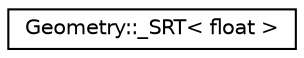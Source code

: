 digraph "Graphical Class Hierarchy"
{
  edge [fontname="Helvetica",fontsize="10",labelfontname="Helvetica",labelfontsize="10"];
  node [fontname="Helvetica",fontsize="10",shape=record];
  rankdir="LR";
  Node1 [label="Geometry::_SRT\< float \>",height=0.2,width=0.4,color="black", fillcolor="white", style="filled",URL="$classGeometry_1_1__SRT.html"];
}
